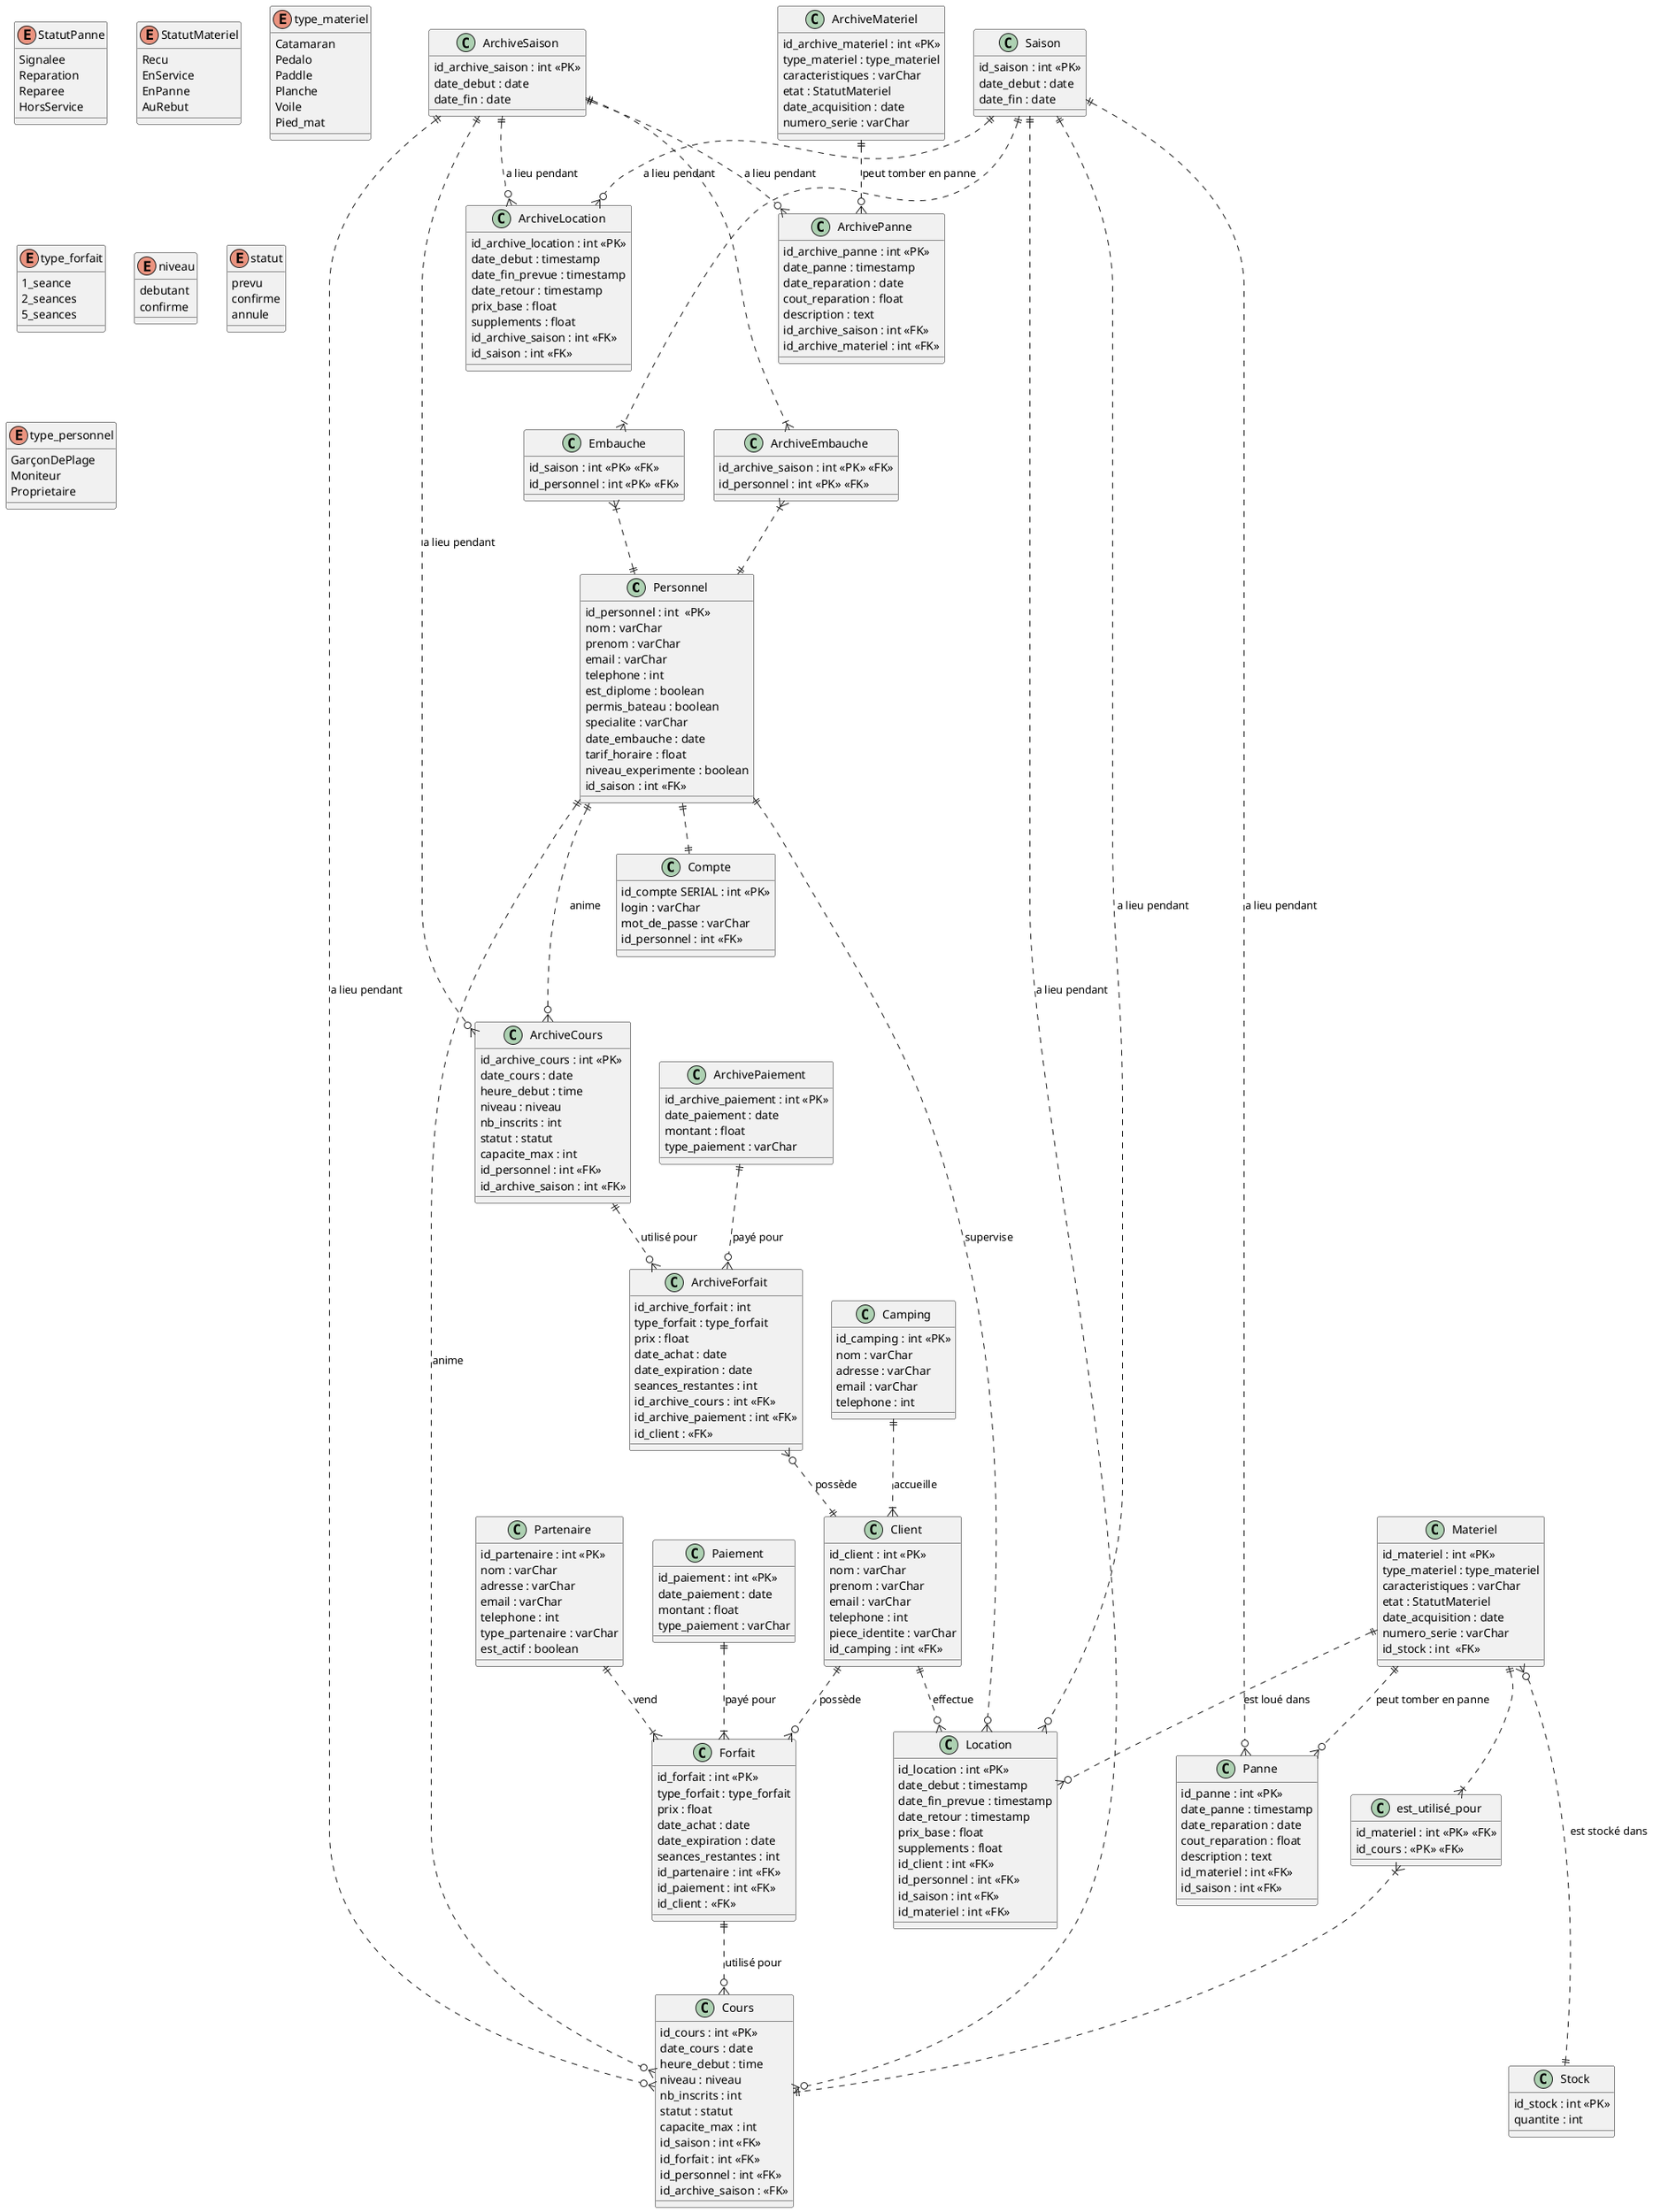 @startuml
    class Personnel {
        id_personnel : int  <<PK>>
        nom : varChar
        prenom : varChar
        email : varChar
        telephone : int
        est_diplome : boolean
        permis_bateau : boolean
        specialite : varChar
        date_embauche : date
        tarif_horaire : float
        niveau_experimente : boolean
        id_saison : int <<FK>>
    }

    class ArchiveEmbauche {
        id_archive_saison : int <<PK>> <<FK>>
        id_personnel : int <<PK>> <<FK>>
    }

    class Embauche {
        id_saison : int <<PK>> <<FK>>
        id_personnel : int <<PK>> <<FK>>
    }

    class Saison {
        id_saison : int <<PK>>
        date_debut : date
        date_fin : date
    }

    class ArchiveSaison {
        id_archive_saison : int <<PK>>
        date_debut : date
        date_fin : date
    }

    class Client {
        id_client : int <<PK>>
        nom : varChar
        prenom : varChar
        email : varChar
        telephone : int
        piece_identite : varChar
        id_camping : int <<FK>>
    }

    class Materiel {
        id_materiel : int <<PK>>
        type_materiel : type_materiel
        caracteristiques : varChar
        etat : StatutMateriel
        date_acquisition : date
        numero_serie : varChar
        id_stock : int  <<FK>>
    }

    class est_utilisé_pour {
        id_materiel : int <<PK>> <<FK>>
        id_cours : <<PK>> <<FK>>
    }

    class ArchiveMateriel {
        id_archive_materiel : int <<PK>>
        type_materiel : type_materiel
        caracteristiques : varChar
        etat : StatutMateriel
        date_acquisition : date
        numero_serie : varChar
    }

    class Forfait {
        id_forfait : int <<PK>>
        type_forfait : type_forfait
        prix : float
        date_achat : date
        date_expiration : date
        seances_restantes : int
        id_partenaire : int <<FK>>
        id_paiement : int <<FK>>
        id_client : <<FK>>
    }

    class ArchiveForfait {
        id_archive_forfait : int
        type_forfait : type_forfait
        prix : float
        date_achat : date
        date_expiration : date
        seances_restantes : int
        id_archive_cours : int <<FK>>
        id_archive_paiement : int <<FK>>
        id_client : <<FK>>
    }

    class Partenaire {
        id_partenaire : int <<PK>>
        nom : varChar
        adresse : varChar
        email : varChar
        telephone : int
        type_partenaire : varChar
        est_actif : boolean
    }

    class Camping {
        id_camping : int <<PK>>
        nom : varChar
        adresse : varChar
        email : varChar
        telephone : int
    }

    class Cours {
        id_cours : int <<PK>>
        date_cours : date
        heure_debut : time
        niveau : niveau
        nb_inscrits : int
        statut : statut
        capacite_max : int
        id_saison : int <<FK>>
        id_forfait : int <<FK>>
        id_personnel : int <<FK>>
        id_archive_saison : <<FK>>
    }

    class ArchiveCours {
        id_archive_cours : int <<PK>>
        date_cours : date
        heure_debut : time
        niveau : niveau
        nb_inscrits : int
        statut : statut
        capacite_max : int
        id_personnel : int <<FK>>
        id_archive_saison : int <<FK>>
    }

    class Location {
        id_location : int <<PK>>
        date_debut : timestamp
        date_fin_prevue : timestamp
        date_retour : timestamp
        prix_base : float
        supplements : float
        id_client : int <<FK>>
        id_personnel : int <<FK>>
        id_saison : int <<FK>>
        id_materiel : int <<FK>>
    }

    class ArchiveLocation {
        id_archive_location : int <<PK>>
        date_debut : timestamp
        date_fin_prevue : timestamp
        date_retour : timestamp
        prix_base : float
        supplements : float
        id_archive_saison : int <<FK>>
        id_saison : int <<FK>>
    }

    class Panne {
        id_panne : int <<PK>>
        date_panne : timestamp
        date_reparation : date
        cout_reparation : float
        description : text
        id_materiel : int <<FK>>
        id_saison : int <<FK>>
    }

    class ArchivePanne {
        id_archive_panne : int <<PK>>
        date_panne : timestamp
        date_reparation : date
        cout_reparation : float
        description : text
        id_archive_saison : int <<FK>>
        id_archive_materiel : int <<FK>>
    }

    class Stock {
        id_stock : int <<PK>>
        quantite : int
    }

    class Paiement {
        id_paiement : int <<PK>>
        date_paiement : date
        montant : float
        type_paiement : varChar
    }

    class ArchivePaiement {
        id_archive_paiement : int <<PK>>
        date_paiement : date
        montant : float
        type_paiement : varChar
    }

    class Compte {
	    id_compte SERIAL : int <<PK>>
	    login : varChar
	    mot_de_passe : varChar
        id_personnel : int <<FK>>
    }

    enum StatutPanne {
        Signalee
        Reparation
        Reparee
        HorsService
    }

    enum StatutMateriel {
        Recu
        EnService
        EnPanne
        AuRebut
    }

    enum type_materiel {
        Catamaran
        Pedalo
        Paddle
        Planche
        Voile
        Pied_mat
    }
	
    enum type_forfait {
        1_seance
        2_seances
        5_seances
    }
	
    enum niveau {
        debutant
        confirme
    }

    enum statut {
        prevu
        confirme
        annule
    }

    enum type_personnel {
        GarçonDePlage
        Moniteur
        Proprietaire
    }
	

    Client ||..o{ Forfait: possède
    Client ||..o{ Location: effectue
    Personnel ||..o{ Cours: anime
    Materiel ||..o{ Location: est loué dans
    Forfait ||..o{ Cours: utilisé pour
    Personnel ||..o{ Location: supervise
    Materiel ||..o{ Panne: peut tomber en panne
    ArchiveMateriel ||..o{ ArchivePanne: peut tomber en panne
    Materiel }o...|| Stock: est stocké dans
    ArchiveCours ||..o{ ArchiveForfait: utilisé pour
    Personnel ||...o{ ArchiveCours : anime
    ArchiveForfait }o..|| Client: possède
    Partenaire ||..|{ Forfait: vend
    Camping ||..|{ Client: accueille
    Materiel ||..|{ est_utilisé_pour
    est_utilisé_pour }|..|| Cours
    Paiement ||..|{ Forfait: payé pour
    Saison ||...|{ Embauche
    Embauche }|..||Personnel
    Saison ||..o{ Cours: a lieu pendant
    Saison ||..o{ Location: a lieu pendant
    Saison ||..o{ Panne: a lieu pendant
    Saison ||..o{ ArchiveLocation: a lieu pendant
    ArchiveSaison ||...|{ ArchiveEmbauche
    ArchiveEmbauche }|..||Personnel
    ArchiveSaison ||..o{ Cours: a lieu pendant
    ArchiveSaison ||..o{ ArchivePanne: a lieu pendant
    ArchiveSaison ||..o{ ArchiveCours: a lieu pendant
    ArchiveSaison ||..o{ ArchiveLocation: a lieu pendant
    ArchivePaiement ||..o{ ArchiveForfait: payé pour
    Personnel ||..|| Compte

@enduml
